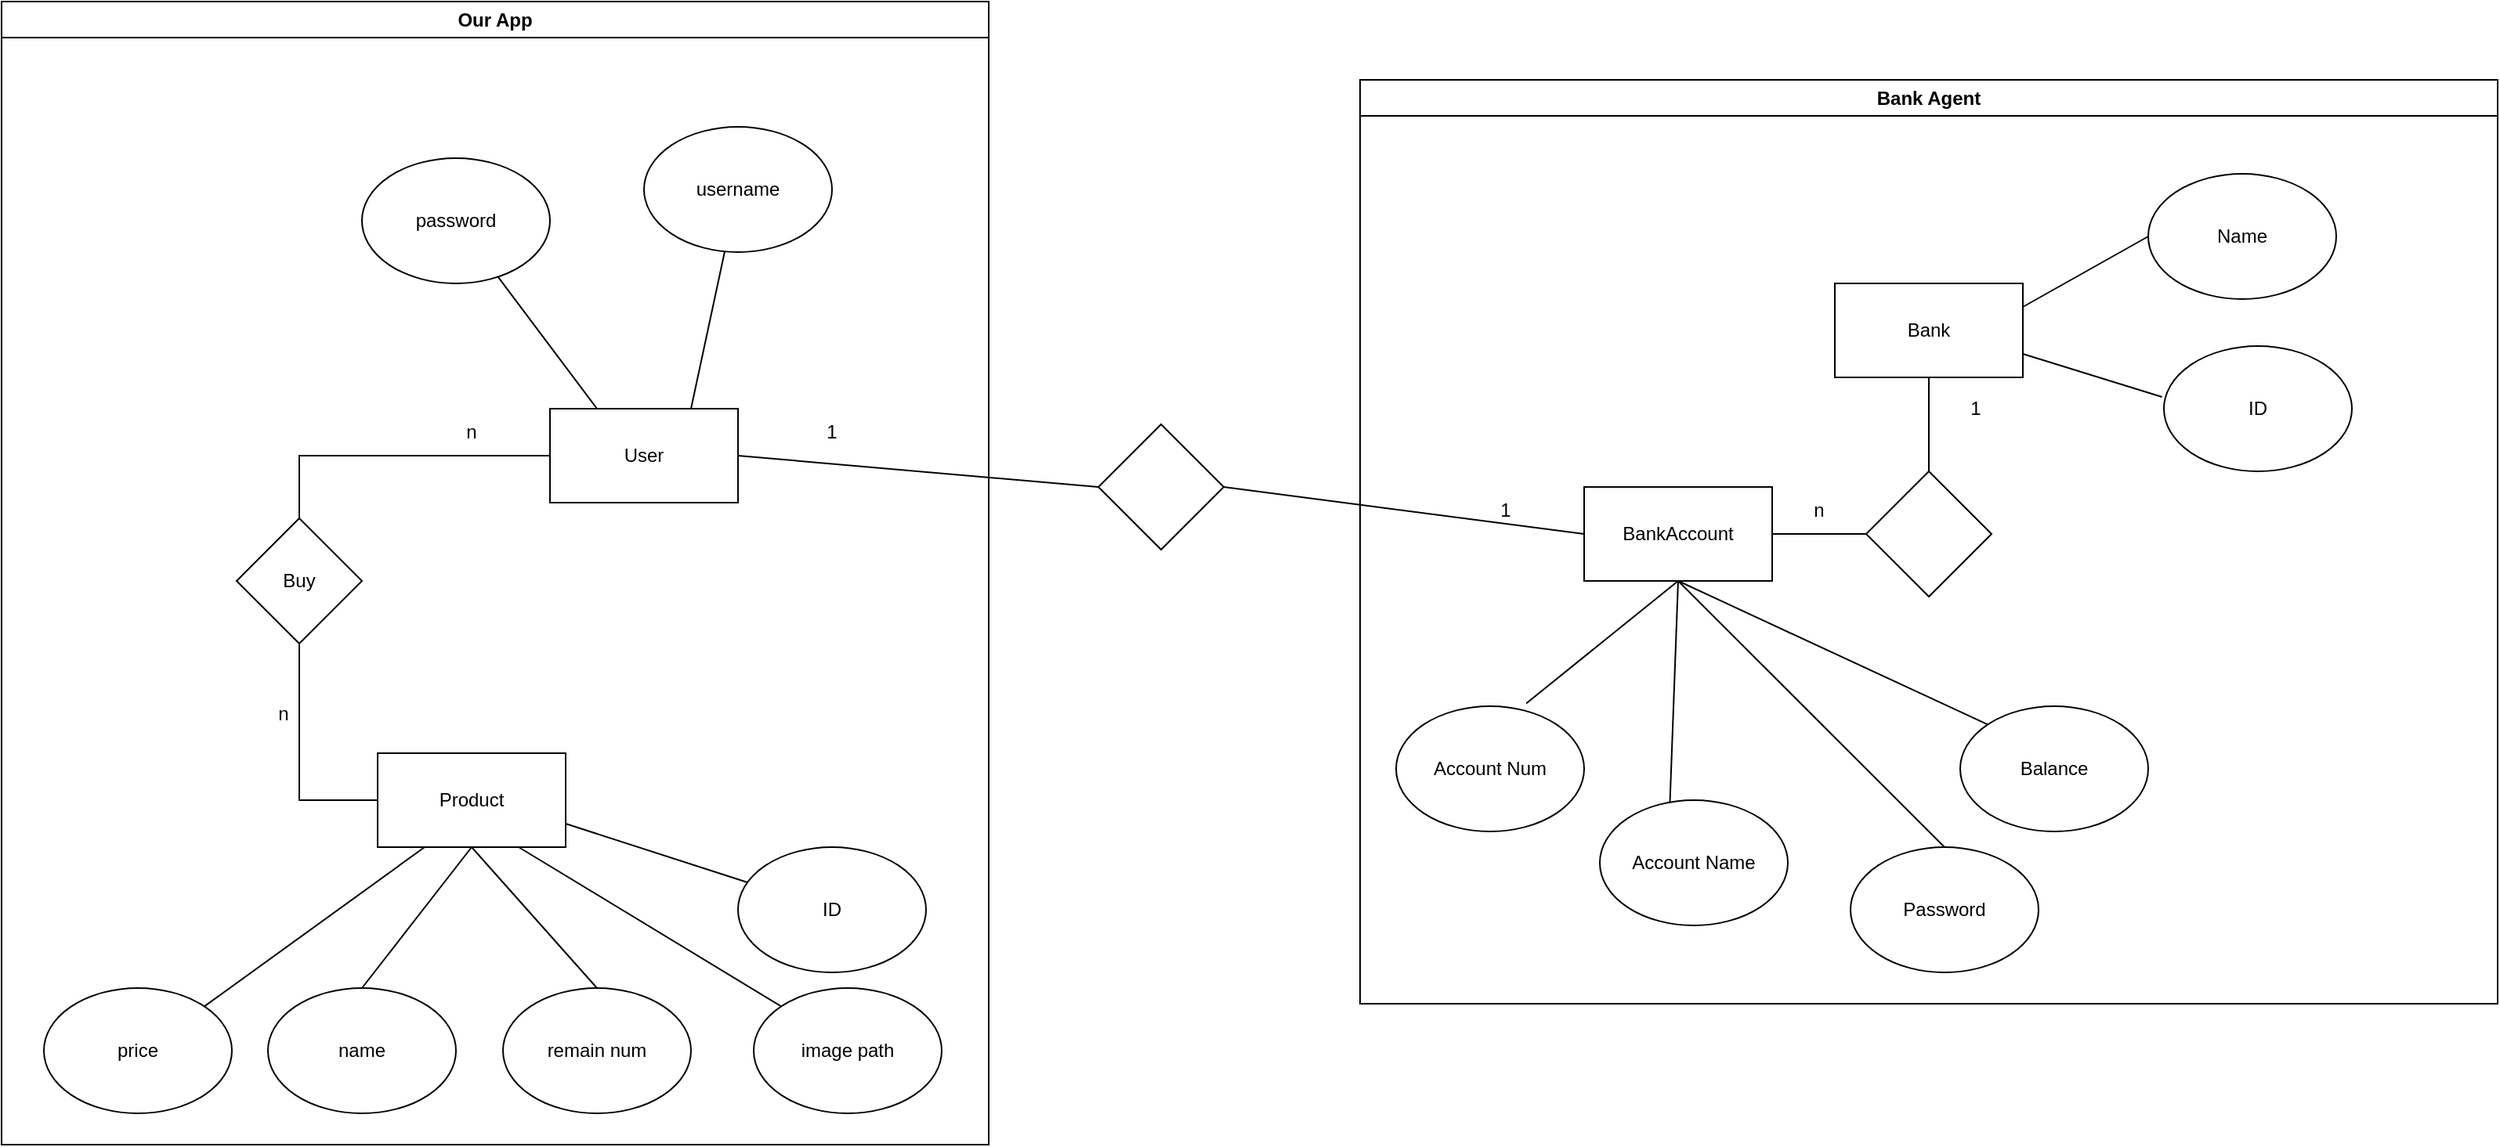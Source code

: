 <mxfile version="21.5.0" type="device">
  <diagram name="Page-1" id="3_-ymSQPVfvAD5IqCz7X">
    <mxGraphModel dx="2445" dy="907" grid="1" gridSize="10" guides="1" tooltips="1" connect="1" arrows="1" fold="1" page="1" pageScale="1" pageWidth="827" pageHeight="1169" math="0" shadow="0">
      <root>
        <mxCell id="0" />
        <mxCell id="1" parent="0" />
        <mxCell id="dnKV-0oxVniuHY-d9d20-1" value="username" style="ellipse;whiteSpace=wrap;html=1;" vertex="1" parent="1">
          <mxGeometry x="-90" y="170" width="120" height="80" as="geometry" />
        </mxCell>
        <mxCell id="dnKV-0oxVniuHY-d9d20-22" style="rounded=0;orthogonalLoop=1;jettySize=auto;html=1;exitX=0.75;exitY=0;exitDx=0;exitDy=0;endArrow=none;endFill=0;" edge="1" parent="1" source="dnKV-0oxVniuHY-d9d20-2" target="dnKV-0oxVniuHY-d9d20-1">
          <mxGeometry relative="1" as="geometry" />
        </mxCell>
        <mxCell id="dnKV-0oxVniuHY-d9d20-23" style="rounded=0;orthogonalLoop=1;jettySize=auto;html=1;exitX=0.25;exitY=0;exitDx=0;exitDy=0;endArrow=none;endFill=0;" edge="1" parent="1" source="dnKV-0oxVniuHY-d9d20-2" target="dnKV-0oxVniuHY-d9d20-21">
          <mxGeometry relative="1" as="geometry" />
        </mxCell>
        <mxCell id="dnKV-0oxVniuHY-d9d20-25" style="rounded=0;orthogonalLoop=1;jettySize=auto;html=1;exitX=1;exitY=0.5;exitDx=0;exitDy=0;endArrow=none;endFill=0;entryX=0;entryY=0.5;entryDx=0;entryDy=0;" edge="1" parent="1" source="dnKV-0oxVniuHY-d9d20-2" target="dnKV-0oxVniuHY-d9d20-26">
          <mxGeometry relative="1" as="geometry">
            <mxPoint x="250" y="420.077" as="targetPoint" />
          </mxGeometry>
        </mxCell>
        <mxCell id="dnKV-0oxVniuHY-d9d20-7" style="rounded=0;orthogonalLoop=1;jettySize=auto;html=1;exitX=1;exitY=0.25;exitDx=0;exitDy=0;entryX=0;entryY=0.5;entryDx=0;entryDy=0;endArrow=none;endFill=0;" edge="1" parent="1" source="dnKV-0oxVniuHY-d9d20-4" target="dnKV-0oxVniuHY-d9d20-6">
          <mxGeometry relative="1" as="geometry" />
        </mxCell>
        <mxCell id="dnKV-0oxVniuHY-d9d20-9" style="rounded=0;orthogonalLoop=1;jettySize=auto;html=1;exitX=1;exitY=0.75;exitDx=0;exitDy=0;entryX=-0.01;entryY=0.406;entryDx=0;entryDy=0;entryPerimeter=0;endArrow=none;endFill=0;" edge="1" parent="1" source="dnKV-0oxVniuHY-d9d20-4" target="dnKV-0oxVniuHY-d9d20-8">
          <mxGeometry relative="1" as="geometry" />
        </mxCell>
        <mxCell id="dnKV-0oxVniuHY-d9d20-11" style="rounded=0;orthogonalLoop=1;jettySize=auto;html=1;exitX=0.5;exitY=1;exitDx=0;exitDy=0;entryX=0.5;entryY=0;entryDx=0;entryDy=0;endArrow=none;endFill=0;" edge="1" parent="1" source="dnKV-0oxVniuHY-d9d20-4" target="dnKV-0oxVniuHY-d9d20-10">
          <mxGeometry relative="1" as="geometry" />
        </mxCell>
        <mxCell id="dnKV-0oxVniuHY-d9d20-4" value="Bank" style="rounded=0;whiteSpace=wrap;html=1;" vertex="1" parent="1">
          <mxGeometry x="670" y="270" width="120" height="60" as="geometry" />
        </mxCell>
        <mxCell id="dnKV-0oxVniuHY-d9d20-14" style="rounded=0;orthogonalLoop=1;jettySize=auto;html=1;exitX=0.5;exitY=1;exitDx=0;exitDy=0;entryX=0.692;entryY=-0.022;entryDx=0;entryDy=0;entryPerimeter=0;endArrow=none;endFill=0;" edge="1" parent="1" source="dnKV-0oxVniuHY-d9d20-5" target="dnKV-0oxVniuHY-d9d20-13">
          <mxGeometry relative="1" as="geometry" />
        </mxCell>
        <mxCell id="dnKV-0oxVniuHY-d9d20-16" style="rounded=0;orthogonalLoop=1;jettySize=auto;html=1;exitX=0.5;exitY=1;exitDx=0;exitDy=0;entryX=0.373;entryY=0.015;entryDx=0;entryDy=0;entryPerimeter=0;endArrow=none;endFill=0;" edge="1" parent="1" source="dnKV-0oxVniuHY-d9d20-5" target="dnKV-0oxVniuHY-d9d20-15">
          <mxGeometry relative="1" as="geometry" />
        </mxCell>
        <mxCell id="dnKV-0oxVniuHY-d9d20-18" style="rounded=0;orthogonalLoop=1;jettySize=auto;html=1;exitX=0.5;exitY=1;exitDx=0;exitDy=0;entryX=0;entryY=0;entryDx=0;entryDy=0;endArrow=none;endFill=0;" edge="1" parent="1" source="dnKV-0oxVniuHY-d9d20-5" target="dnKV-0oxVniuHY-d9d20-19">
          <mxGeometry relative="1" as="geometry">
            <mxPoint x="770" y="520" as="targetPoint" />
          </mxGeometry>
        </mxCell>
        <mxCell id="dnKV-0oxVniuHY-d9d20-45" style="rounded=0;orthogonalLoop=1;jettySize=auto;html=1;exitX=0.5;exitY=1;exitDx=0;exitDy=0;entryX=0.5;entryY=0;entryDx=0;entryDy=0;endArrow=none;endFill=0;" edge="1" parent="1" source="dnKV-0oxVniuHY-d9d20-5" target="dnKV-0oxVniuHY-d9d20-44">
          <mxGeometry relative="1" as="geometry" />
        </mxCell>
        <mxCell id="dnKV-0oxVniuHY-d9d20-5" value="BankAccount" style="rounded=0;whiteSpace=wrap;html=1;" vertex="1" parent="1">
          <mxGeometry x="510" y="400" width="120" height="60" as="geometry" />
        </mxCell>
        <mxCell id="dnKV-0oxVniuHY-d9d20-6" value="Name" style="ellipse;whiteSpace=wrap;html=1;" vertex="1" parent="1">
          <mxGeometry x="870" y="200" width="120" height="80" as="geometry" />
        </mxCell>
        <mxCell id="dnKV-0oxVniuHY-d9d20-8" value="ID" style="ellipse;whiteSpace=wrap;html=1;" vertex="1" parent="1">
          <mxGeometry x="880" y="310" width="120" height="80" as="geometry" />
        </mxCell>
        <mxCell id="dnKV-0oxVniuHY-d9d20-12" style="rounded=0;orthogonalLoop=1;jettySize=auto;html=1;exitX=0;exitY=0.5;exitDx=0;exitDy=0;entryX=1;entryY=0.5;entryDx=0;entryDy=0;endArrow=none;endFill=0;" edge="1" parent="1" source="dnKV-0oxVniuHY-d9d20-10" target="dnKV-0oxVniuHY-d9d20-5">
          <mxGeometry relative="1" as="geometry" />
        </mxCell>
        <mxCell id="dnKV-0oxVniuHY-d9d20-10" value="" style="rhombus;whiteSpace=wrap;html=1;" vertex="1" parent="1">
          <mxGeometry x="690" y="390" width="80" height="80" as="geometry" />
        </mxCell>
        <mxCell id="dnKV-0oxVniuHY-d9d20-13" value="Account Num" style="ellipse;whiteSpace=wrap;html=1;" vertex="1" parent="1">
          <mxGeometry x="390" y="540" width="120" height="80" as="geometry" />
        </mxCell>
        <mxCell id="dnKV-0oxVniuHY-d9d20-19" value="Balance" style="ellipse;whiteSpace=wrap;html=1;" vertex="1" parent="1">
          <mxGeometry x="750" y="540" width="120" height="80" as="geometry" />
        </mxCell>
        <mxCell id="dnKV-0oxVniuHY-d9d20-20" value="Bank Agent" style="swimlane;whiteSpace=wrap;html=1;" vertex="1" parent="1">
          <mxGeometry x="367" y="140" width="726" height="590" as="geometry" />
        </mxCell>
        <mxCell id="dnKV-0oxVniuHY-d9d20-41" value="1" style="text;html=1;strokeColor=none;fillColor=none;align=center;verticalAlign=middle;whiteSpace=wrap;rounded=0;" vertex="1" parent="dnKV-0oxVniuHY-d9d20-20">
          <mxGeometry x="63" y="260" width="60" height="30" as="geometry" />
        </mxCell>
        <mxCell id="dnKV-0oxVniuHY-d9d20-44" value="Password" style="ellipse;whiteSpace=wrap;html=1;" vertex="1" parent="dnKV-0oxVniuHY-d9d20-20">
          <mxGeometry x="313" y="490" width="120" height="80" as="geometry" />
        </mxCell>
        <mxCell id="dnKV-0oxVniuHY-d9d20-15" value="Account Name" style="ellipse;whiteSpace=wrap;html=1;" vertex="1" parent="dnKV-0oxVniuHY-d9d20-20">
          <mxGeometry x="153" y="460" width="120" height="80" as="geometry" />
        </mxCell>
        <mxCell id="dnKV-0oxVniuHY-d9d20-48" value="1" style="text;html=1;strokeColor=none;fillColor=none;align=center;verticalAlign=middle;whiteSpace=wrap;rounded=0;" vertex="1" parent="dnKV-0oxVniuHY-d9d20-20">
          <mxGeometry x="363" y="195" width="60" height="30" as="geometry" />
        </mxCell>
        <mxCell id="dnKV-0oxVniuHY-d9d20-49" value="n" style="text;html=1;strokeColor=none;fillColor=none;align=center;verticalAlign=middle;whiteSpace=wrap;rounded=0;" vertex="1" parent="dnKV-0oxVniuHY-d9d20-20">
          <mxGeometry x="263" y="260" width="60" height="30" as="geometry" />
        </mxCell>
        <mxCell id="dnKV-0oxVniuHY-d9d20-21" value="password" style="ellipse;whiteSpace=wrap;html=1;" vertex="1" parent="1">
          <mxGeometry x="-270" y="190" width="120" height="80" as="geometry" />
        </mxCell>
        <mxCell id="dnKV-0oxVniuHY-d9d20-27" style="rounded=0;orthogonalLoop=1;jettySize=auto;html=1;exitX=1;exitY=0.5;exitDx=0;exitDy=0;entryX=0;entryY=0.5;entryDx=0;entryDy=0;endArrow=none;endFill=0;" edge="1" parent="1" source="dnKV-0oxVniuHY-d9d20-26" target="dnKV-0oxVniuHY-d9d20-5">
          <mxGeometry relative="1" as="geometry" />
        </mxCell>
        <mxCell id="dnKV-0oxVniuHY-d9d20-26" value="" style="rhombus;whiteSpace=wrap;html=1;" vertex="1" parent="1">
          <mxGeometry x="200" y="360" width="80" height="80" as="geometry" />
        </mxCell>
        <mxCell id="dnKV-0oxVniuHY-d9d20-28" value="Our App" style="swimlane;whiteSpace=wrap;html=1;" vertex="1" parent="1">
          <mxGeometry x="-500" y="90" width="630" height="730" as="geometry" />
        </mxCell>
        <mxCell id="dnKV-0oxVniuHY-d9d20-36" style="edgeStyle=orthogonalEdgeStyle;rounded=0;orthogonalLoop=1;jettySize=auto;html=1;exitX=0;exitY=0.5;exitDx=0;exitDy=0;entryX=0.5;entryY=0;entryDx=0;entryDy=0;endArrow=none;endFill=0;" edge="1" parent="dnKV-0oxVniuHY-d9d20-28" source="dnKV-0oxVniuHY-d9d20-2" target="dnKV-0oxVniuHY-d9d20-35">
          <mxGeometry relative="1" as="geometry" />
        </mxCell>
        <mxCell id="dnKV-0oxVniuHY-d9d20-2" value="User" style="rounded=0;whiteSpace=wrap;html=1;" vertex="1" parent="dnKV-0oxVniuHY-d9d20-28">
          <mxGeometry x="350" y="260" width="120" height="60" as="geometry" />
        </mxCell>
        <mxCell id="dnKV-0oxVniuHY-d9d20-32" style="rounded=0;orthogonalLoop=1;jettySize=auto;html=1;exitX=0.25;exitY=1;exitDx=0;exitDy=0;entryX=1;entryY=0;entryDx=0;entryDy=0;endArrow=none;endFill=0;" edge="1" parent="dnKV-0oxVniuHY-d9d20-28" source="dnKV-0oxVniuHY-d9d20-3" target="dnKV-0oxVniuHY-d9d20-30">
          <mxGeometry relative="1" as="geometry" />
        </mxCell>
        <mxCell id="dnKV-0oxVniuHY-d9d20-33" style="rounded=0;orthogonalLoop=1;jettySize=auto;html=1;exitX=0.5;exitY=1;exitDx=0;exitDy=0;entryX=0.5;entryY=0;entryDx=0;entryDy=0;endArrow=none;endFill=0;" edge="1" parent="dnKV-0oxVniuHY-d9d20-28" source="dnKV-0oxVniuHY-d9d20-3" target="dnKV-0oxVniuHY-d9d20-29">
          <mxGeometry relative="1" as="geometry" />
        </mxCell>
        <mxCell id="dnKV-0oxVniuHY-d9d20-34" style="rounded=0;orthogonalLoop=1;jettySize=auto;html=1;exitX=0.5;exitY=1;exitDx=0;exitDy=0;entryX=0.5;entryY=0;entryDx=0;entryDy=0;endArrow=none;endFill=0;" edge="1" parent="dnKV-0oxVniuHY-d9d20-28" source="dnKV-0oxVniuHY-d9d20-3" target="dnKV-0oxVniuHY-d9d20-31">
          <mxGeometry relative="1" as="geometry" />
        </mxCell>
        <mxCell id="dnKV-0oxVniuHY-d9d20-43" style="rounded=0;orthogonalLoop=1;jettySize=auto;html=1;exitX=0.75;exitY=1;exitDx=0;exitDy=0;entryX=0;entryY=0;entryDx=0;entryDy=0;endArrow=none;endFill=0;" edge="1" parent="dnKV-0oxVniuHY-d9d20-28" source="dnKV-0oxVniuHY-d9d20-3" target="dnKV-0oxVniuHY-d9d20-42">
          <mxGeometry relative="1" as="geometry" />
        </mxCell>
        <mxCell id="dnKV-0oxVniuHY-d9d20-47" style="rounded=0;orthogonalLoop=1;jettySize=auto;html=1;exitX=1;exitY=0.75;exitDx=0;exitDy=0;endArrow=none;endFill=0;" edge="1" parent="dnKV-0oxVniuHY-d9d20-28" source="dnKV-0oxVniuHY-d9d20-3" target="dnKV-0oxVniuHY-d9d20-46">
          <mxGeometry relative="1" as="geometry" />
        </mxCell>
        <mxCell id="dnKV-0oxVniuHY-d9d20-3" value="Product" style="rounded=0;whiteSpace=wrap;html=1;" vertex="1" parent="dnKV-0oxVniuHY-d9d20-28">
          <mxGeometry x="240" y="480" width="120" height="60" as="geometry" />
        </mxCell>
        <mxCell id="dnKV-0oxVniuHY-d9d20-29" value="name" style="ellipse;whiteSpace=wrap;html=1;" vertex="1" parent="dnKV-0oxVniuHY-d9d20-28">
          <mxGeometry x="170" y="630" width="120" height="80" as="geometry" />
        </mxCell>
        <mxCell id="dnKV-0oxVniuHY-d9d20-30" value="price" style="ellipse;whiteSpace=wrap;html=1;" vertex="1" parent="dnKV-0oxVniuHY-d9d20-28">
          <mxGeometry x="27" y="630" width="120" height="80" as="geometry" />
        </mxCell>
        <mxCell id="dnKV-0oxVniuHY-d9d20-31" value="remain num" style="ellipse;whiteSpace=wrap;html=1;" vertex="1" parent="dnKV-0oxVniuHY-d9d20-28">
          <mxGeometry x="320" y="630" width="120" height="80" as="geometry" />
        </mxCell>
        <mxCell id="dnKV-0oxVniuHY-d9d20-37" style="edgeStyle=orthogonalEdgeStyle;rounded=0;orthogonalLoop=1;jettySize=auto;html=1;exitX=0.5;exitY=1;exitDx=0;exitDy=0;entryX=0;entryY=0.5;entryDx=0;entryDy=0;endArrow=none;endFill=0;" edge="1" parent="dnKV-0oxVniuHY-d9d20-28" source="dnKV-0oxVniuHY-d9d20-35" target="dnKV-0oxVniuHY-d9d20-3">
          <mxGeometry relative="1" as="geometry" />
        </mxCell>
        <mxCell id="dnKV-0oxVniuHY-d9d20-35" value="Buy" style="rhombus;whiteSpace=wrap;html=1;" vertex="1" parent="dnKV-0oxVniuHY-d9d20-28">
          <mxGeometry x="150" y="330" width="80" height="80" as="geometry" />
        </mxCell>
        <mxCell id="dnKV-0oxVniuHY-d9d20-38" value="n" style="text;html=1;strokeColor=none;fillColor=none;align=center;verticalAlign=middle;whiteSpace=wrap;rounded=0;" vertex="1" parent="dnKV-0oxVniuHY-d9d20-28">
          <mxGeometry x="270" y="260" width="60" height="30" as="geometry" />
        </mxCell>
        <mxCell id="dnKV-0oxVniuHY-d9d20-39" value="n" style="text;html=1;strokeColor=none;fillColor=none;align=center;verticalAlign=middle;whiteSpace=wrap;rounded=0;" vertex="1" parent="dnKV-0oxVniuHY-d9d20-28">
          <mxGeometry x="150" y="440" width="60" height="30" as="geometry" />
        </mxCell>
        <mxCell id="dnKV-0oxVniuHY-d9d20-40" value="1" style="text;html=1;strokeColor=none;fillColor=none;align=center;verticalAlign=middle;whiteSpace=wrap;rounded=0;" vertex="1" parent="dnKV-0oxVniuHY-d9d20-28">
          <mxGeometry x="500" y="260" width="60" height="30" as="geometry" />
        </mxCell>
        <mxCell id="dnKV-0oxVniuHY-d9d20-42" value="image path" style="ellipse;whiteSpace=wrap;html=1;" vertex="1" parent="dnKV-0oxVniuHY-d9d20-28">
          <mxGeometry x="480" y="630" width="120" height="80" as="geometry" />
        </mxCell>
        <mxCell id="dnKV-0oxVniuHY-d9d20-46" value="ID" style="ellipse;whiteSpace=wrap;html=1;" vertex="1" parent="dnKV-0oxVniuHY-d9d20-28">
          <mxGeometry x="470" y="540" width="120" height="80" as="geometry" />
        </mxCell>
      </root>
    </mxGraphModel>
  </diagram>
</mxfile>
